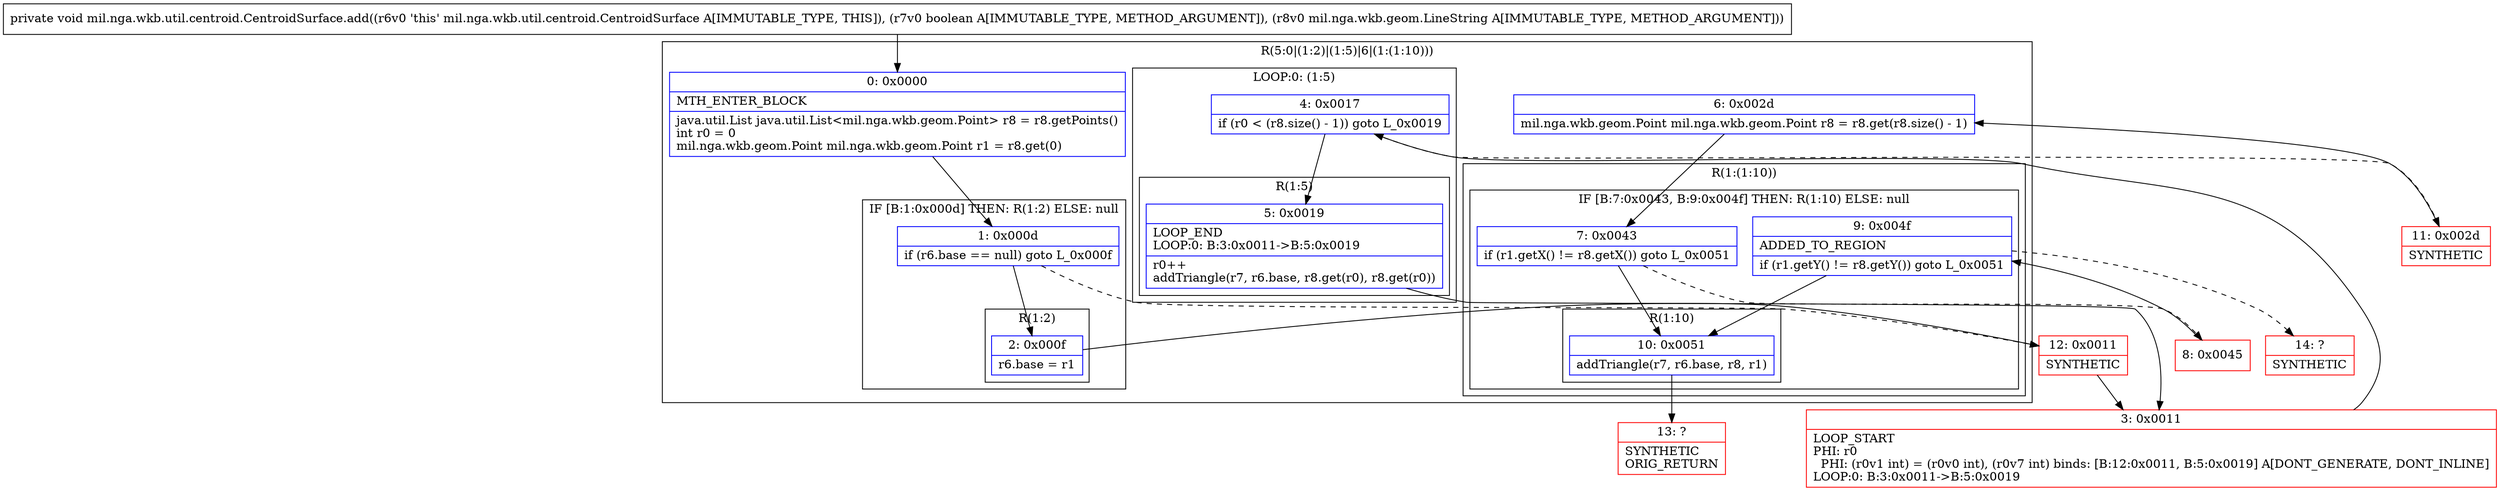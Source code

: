 digraph "CFG formil.nga.wkb.util.centroid.CentroidSurface.add(ZLmil\/nga\/wkb\/geom\/LineString;)V" {
subgraph cluster_Region_2082870058 {
label = "R(5:0|(1:2)|(1:5)|6|(1:(1:10)))";
node [shape=record,color=blue];
Node_0 [shape=record,label="{0\:\ 0x0000|MTH_ENTER_BLOCK\l|java.util.List java.util.List\<mil.nga.wkb.geom.Point\> r8 = r8.getPoints()\lint r0 = 0\lmil.nga.wkb.geom.Point mil.nga.wkb.geom.Point r1 = r8.get(0)\l}"];
subgraph cluster_IfRegion_299224418 {
label = "IF [B:1:0x000d] THEN: R(1:2) ELSE: null";
node [shape=record,color=blue];
Node_1 [shape=record,label="{1\:\ 0x000d|if (r6.base == null) goto L_0x000f\l}"];
subgraph cluster_Region_509310475 {
label = "R(1:2)";
node [shape=record,color=blue];
Node_2 [shape=record,label="{2\:\ 0x000f|r6.base = r1\l}"];
}
}
subgraph cluster_LoopRegion_1489877952 {
label = "LOOP:0: (1:5)";
node [shape=record,color=blue];
Node_4 [shape=record,label="{4\:\ 0x0017|if (r0 \< (r8.size() \- 1)) goto L_0x0019\l}"];
subgraph cluster_Region_1950315263 {
label = "R(1:5)";
node [shape=record,color=blue];
Node_5 [shape=record,label="{5\:\ 0x0019|LOOP_END\lLOOP:0: B:3:0x0011\-\>B:5:0x0019\l|r0++\laddTriangle(r7, r6.base, r8.get(r0), r8.get(r0))\l}"];
}
}
Node_6 [shape=record,label="{6\:\ 0x002d|mil.nga.wkb.geom.Point mil.nga.wkb.geom.Point r8 = r8.get(r8.size() \- 1)\l}"];
subgraph cluster_Region_1020110884 {
label = "R(1:(1:10))";
node [shape=record,color=blue];
subgraph cluster_IfRegion_1386777001 {
label = "IF [B:7:0x0043, B:9:0x004f] THEN: R(1:10) ELSE: null";
node [shape=record,color=blue];
Node_7 [shape=record,label="{7\:\ 0x0043|if (r1.getX() != r8.getX()) goto L_0x0051\l}"];
Node_9 [shape=record,label="{9\:\ 0x004f|ADDED_TO_REGION\l|if (r1.getY() != r8.getY()) goto L_0x0051\l}"];
subgraph cluster_Region_1728981895 {
label = "R(1:10)";
node [shape=record,color=blue];
Node_10 [shape=record,label="{10\:\ 0x0051|addTriangle(r7, r6.base, r8, r1)\l}"];
}
}
}
}
Node_3 [shape=record,color=red,label="{3\:\ 0x0011|LOOP_START\lPHI: r0 \l  PHI: (r0v1 int) = (r0v0 int), (r0v7 int) binds: [B:12:0x0011, B:5:0x0019] A[DONT_GENERATE, DONT_INLINE]\lLOOP:0: B:3:0x0011\-\>B:5:0x0019\l}"];
Node_8 [shape=record,color=red,label="{8\:\ 0x0045}"];
Node_11 [shape=record,color=red,label="{11\:\ 0x002d|SYNTHETIC\l}"];
Node_12 [shape=record,color=red,label="{12\:\ 0x0011|SYNTHETIC\l}"];
Node_13 [shape=record,color=red,label="{13\:\ ?|SYNTHETIC\lORIG_RETURN\l}"];
Node_14 [shape=record,color=red,label="{14\:\ ?|SYNTHETIC\l}"];
MethodNode[shape=record,label="{private void mil.nga.wkb.util.centroid.CentroidSurface.add((r6v0 'this' mil.nga.wkb.util.centroid.CentroidSurface A[IMMUTABLE_TYPE, THIS]), (r7v0 boolean A[IMMUTABLE_TYPE, METHOD_ARGUMENT]), (r8v0 mil.nga.wkb.geom.LineString A[IMMUTABLE_TYPE, METHOD_ARGUMENT])) }"];
MethodNode -> Node_0;
Node_0 -> Node_1;
Node_1 -> Node_2;
Node_1 -> Node_12[style=dashed];
Node_2 -> Node_12;
Node_4 -> Node_5;
Node_4 -> Node_11[style=dashed];
Node_5 -> Node_3;
Node_6 -> Node_7;
Node_7 -> Node_8[style=dashed];
Node_7 -> Node_10;
Node_9 -> Node_10;
Node_9 -> Node_14[style=dashed];
Node_10 -> Node_13;
Node_3 -> Node_4;
Node_8 -> Node_9;
Node_11 -> Node_6;
Node_12 -> Node_3;
}

